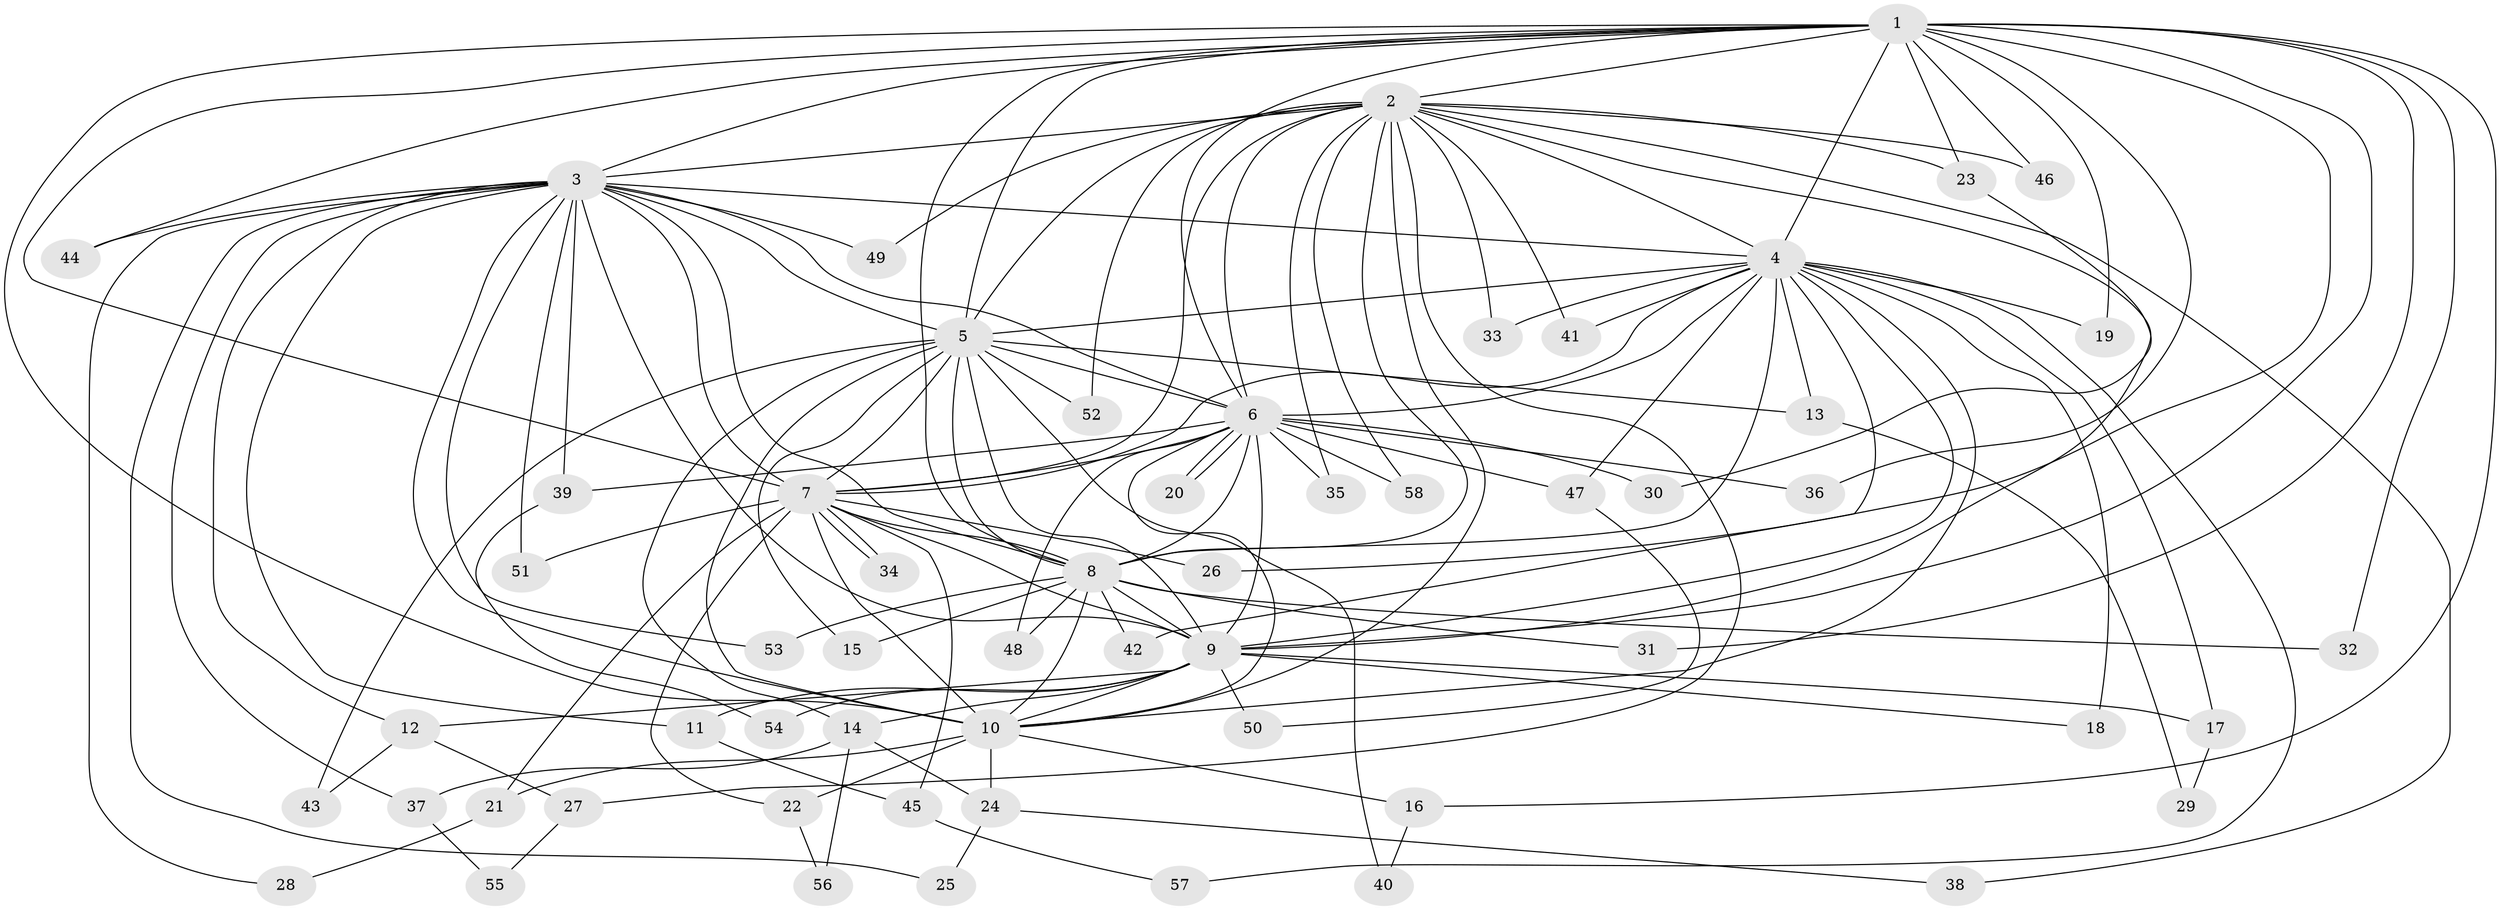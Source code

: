 // coarse degree distribution, {15: 0.04878048780487805, 16: 0.04878048780487805, 13: 0.04878048780487805, 17: 0.04878048780487805, 14: 0.024390243902439025, 4: 0.04878048780487805, 2: 0.5121951219512195, 6: 0.024390243902439025, 3: 0.1951219512195122}
// Generated by graph-tools (version 1.1) at 2025/41/03/06/25 10:41:38]
// undirected, 58 vertices, 141 edges
graph export_dot {
graph [start="1"]
  node [color=gray90,style=filled];
  1;
  2;
  3;
  4;
  5;
  6;
  7;
  8;
  9;
  10;
  11;
  12;
  13;
  14;
  15;
  16;
  17;
  18;
  19;
  20;
  21;
  22;
  23;
  24;
  25;
  26;
  27;
  28;
  29;
  30;
  31;
  32;
  33;
  34;
  35;
  36;
  37;
  38;
  39;
  40;
  41;
  42;
  43;
  44;
  45;
  46;
  47;
  48;
  49;
  50;
  51;
  52;
  53;
  54;
  55;
  56;
  57;
  58;
  1 -- 2;
  1 -- 3;
  1 -- 4;
  1 -- 5;
  1 -- 6;
  1 -- 7;
  1 -- 8;
  1 -- 9;
  1 -- 10;
  1 -- 16;
  1 -- 19;
  1 -- 23;
  1 -- 26;
  1 -- 31;
  1 -- 32;
  1 -- 36;
  1 -- 44;
  1 -- 46;
  2 -- 3;
  2 -- 4;
  2 -- 5;
  2 -- 6;
  2 -- 7;
  2 -- 8;
  2 -- 9;
  2 -- 10;
  2 -- 23;
  2 -- 27;
  2 -- 33;
  2 -- 35;
  2 -- 38;
  2 -- 41;
  2 -- 46;
  2 -- 49;
  2 -- 52;
  2 -- 58;
  3 -- 4;
  3 -- 5;
  3 -- 6;
  3 -- 7;
  3 -- 8;
  3 -- 9;
  3 -- 10;
  3 -- 11;
  3 -- 12;
  3 -- 25;
  3 -- 28;
  3 -- 37;
  3 -- 39;
  3 -- 44;
  3 -- 49;
  3 -- 51;
  3 -- 53;
  4 -- 5;
  4 -- 6;
  4 -- 7;
  4 -- 8;
  4 -- 9;
  4 -- 10;
  4 -- 13;
  4 -- 17;
  4 -- 18;
  4 -- 19;
  4 -- 33;
  4 -- 41;
  4 -- 42;
  4 -- 47;
  4 -- 57;
  5 -- 6;
  5 -- 7;
  5 -- 8;
  5 -- 9;
  5 -- 10;
  5 -- 13;
  5 -- 14;
  5 -- 15;
  5 -- 40;
  5 -- 43;
  5 -- 52;
  6 -- 7;
  6 -- 8;
  6 -- 9;
  6 -- 10;
  6 -- 20;
  6 -- 20;
  6 -- 30;
  6 -- 35;
  6 -- 36;
  6 -- 39;
  6 -- 47;
  6 -- 48;
  6 -- 58;
  7 -- 8;
  7 -- 9;
  7 -- 10;
  7 -- 21;
  7 -- 22;
  7 -- 26;
  7 -- 34;
  7 -- 34;
  7 -- 45;
  7 -- 51;
  8 -- 9;
  8 -- 10;
  8 -- 15;
  8 -- 31;
  8 -- 32;
  8 -- 42;
  8 -- 48;
  8 -- 53;
  9 -- 10;
  9 -- 11;
  9 -- 12;
  9 -- 14;
  9 -- 17;
  9 -- 18;
  9 -- 50;
  9 -- 54;
  10 -- 16;
  10 -- 21;
  10 -- 22;
  10 -- 24;
  11 -- 45;
  12 -- 27;
  12 -- 43;
  13 -- 29;
  14 -- 24;
  14 -- 37;
  14 -- 56;
  16 -- 40;
  17 -- 29;
  21 -- 28;
  22 -- 56;
  23 -- 30;
  24 -- 25;
  24 -- 38;
  27 -- 55;
  37 -- 55;
  39 -- 54;
  45 -- 57;
  47 -- 50;
}
